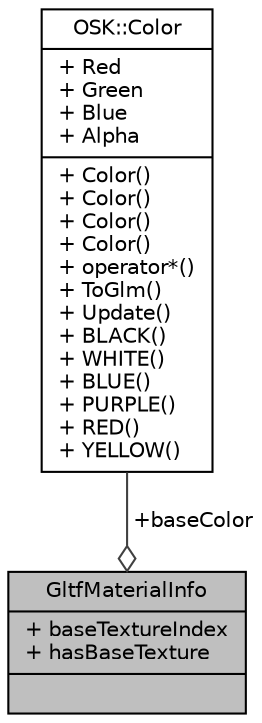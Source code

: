 digraph "GltfMaterialInfo"
{
 // INTERACTIVE_SVG=YES
 // LATEX_PDF_SIZE
  edge [fontname="Helvetica",fontsize="10",labelfontname="Helvetica",labelfontsize="10"];
  node [fontname="Helvetica",fontsize="10",shape=record];
  Node1 [label="{GltfMaterialInfo\n|+ baseTextureIndex\l+ hasBaseTexture\l|}",height=0.2,width=0.4,color="black", fillcolor="grey75", style="filled", fontcolor="black",tooltip="Información relevante de un material del modelo GLTF."];
  Node2 -> Node1 [color="grey25",fontsize="10",style="solid",label=" +baseColor" ,arrowhead="odiamond",fontname="Helvetica"];
  Node2 [label="{OSK::Color\n|+ Red\l+ Green\l+ Blue\l+ Alpha\l|+ Color()\l+ Color()\l+ Color()\l+ Color()\l+ operator*()\l+ ToGlm()\l+ Update()\l+ BLACK()\l+ WHITE()\l+ BLUE()\l+ PURPLE()\l+ RED()\l+ YELLOW()\l}",height=0.2,width=0.4,color="black", fillcolor="white", style="filled",URL="$class_o_s_k_1_1_color.html",tooltip="Representa un color en formato RGBA."];
}
